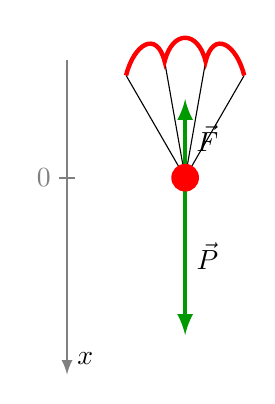 ﻿\begin{tikzpicture}


  \draw[->,>=latex,thick,gray] (-0.5,1.5) -- (-0.5,-2.5) node[above right,black] {$x$};
  \draw[thick,gray] (-0.6,0)--(-0.4,0) node[left=5pt] {$0$};
  \coordinate (P) at (1,0) ;

  \draw[->,>=latex, ultra thick, green!60!black] (P)-- + (0,-2)node[midway, right,  black] {$\vec P$};

  \draw[->,>=latex, ultra thick, green!60!black] (P)-- + (0,1)node[midway, right,  black] {$\vec F$};
 \draw (P)--+(60:1.5);
 \draw (P)--+(80:1.5);
 \draw (P)--+(100:1.5);
 \draw (P)--+(120:1.5);

  \draw[ultra thick, color=red]
  ($(P)+(60:1.5)$) .. controls +(-0.1,0.4)  and +(0.1,0.4) ..
  ($(P)+(80:1.5)$) .. controls +(-0.1,0.4)  and +(0.1,0.4)  ..
  ($(P)+(100:1.5)$) .. controls +(-0.1,0.4)  and +(0.1,0.4) ..
  ($(P)+(120:1.5)$);
  

  \fill[red]  (P) circle (5pt);
\end{tikzpicture}